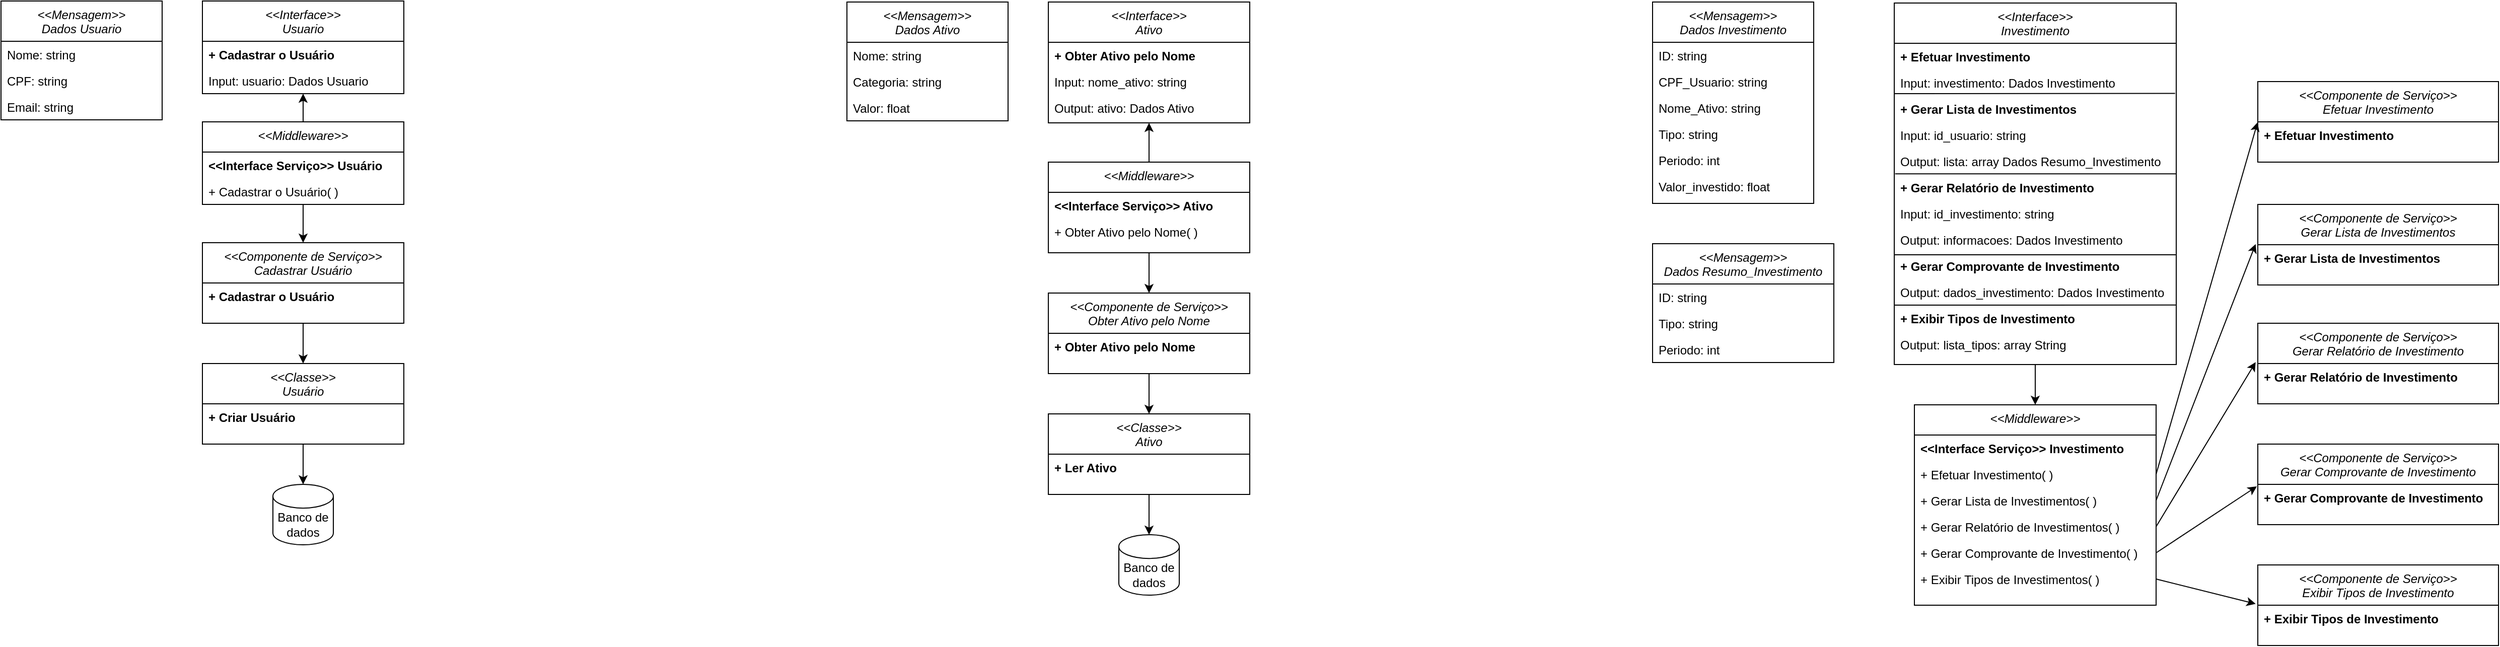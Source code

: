 <mxfile version="24.3.0" type="device">
  <diagram id="nZUYdbw0Q1mOHQLaRknF" name="Página-1">
    <mxGraphModel dx="1674" dy="772" grid="1" gridSize="10" guides="1" tooltips="1" connect="1" arrows="1" fold="1" page="1" pageScale="1" pageWidth="827" pageHeight="1169" math="0" shadow="0">
      <root>
        <mxCell id="0" />
        <mxCell id="1" parent="0" />
        <mxCell id="_66OwWnOABUd4qTZSKk8-1" value="&lt;&lt;Interface&gt;&gt;&#xa;Usuario" style="swimlane;fontStyle=2;align=center;verticalAlign=top;childLayout=stackLayout;horizontal=1;startSize=40;horizontalStack=0;resizeParent=1;resizeLast=0;collapsible=1;marginBottom=0;rounded=0;shadow=0;strokeWidth=1;" vertex="1" parent="1">
          <mxGeometry x="240" y="40" width="200" height="92" as="geometry">
            <mxRectangle x="230" y="140" width="160" height="26" as="alternateBounds" />
          </mxGeometry>
        </mxCell>
        <mxCell id="_66OwWnOABUd4qTZSKk8-2" value="+ Cadastrar o Usuário" style="text;align=left;verticalAlign=top;spacingLeft=4;spacingRight=4;overflow=hidden;rotatable=0;points=[[0,0.5],[1,0.5]];portConstraint=eastwest;fontStyle=1" vertex="1" parent="_66OwWnOABUd4qTZSKk8-1">
          <mxGeometry y="40" width="200" height="26" as="geometry" />
        </mxCell>
        <mxCell id="_66OwWnOABUd4qTZSKk8-13" value="Input: usuario: Dados Usuario" style="text;align=left;verticalAlign=top;spacingLeft=4;spacingRight=4;overflow=hidden;rotatable=0;points=[[0,0.5],[1,0.5]];portConstraint=eastwest;rounded=0;shadow=0;html=0;" vertex="1" parent="_66OwWnOABUd4qTZSKk8-1">
          <mxGeometry y="66" width="200" height="26" as="geometry" />
        </mxCell>
        <mxCell id="_66OwWnOABUd4qTZSKk8-4" value="&lt;&lt;Middleware&gt;&gt;&#xa;" style="swimlane;fontStyle=2;align=center;verticalAlign=top;childLayout=stackLayout;horizontal=1;startSize=30;horizontalStack=0;resizeParent=1;resizeLast=0;collapsible=1;marginBottom=0;rounded=0;shadow=0;strokeWidth=1;" vertex="1" parent="1">
          <mxGeometry x="240" y="160" width="200" height="82" as="geometry">
            <mxRectangle x="230" y="140" width="160" height="26" as="alternateBounds" />
          </mxGeometry>
        </mxCell>
        <mxCell id="_66OwWnOABUd4qTZSKk8-21" value="&lt;&lt;Interface Serviço&gt;&gt; Usuário" style="text;align=left;verticalAlign=top;spacingLeft=4;spacingRight=4;overflow=hidden;rotatable=0;points=[[0,0.5],[1,0.5]];portConstraint=eastwest;fontStyle=1" vertex="1" parent="_66OwWnOABUd4qTZSKk8-4">
          <mxGeometry y="30" width="200" height="26" as="geometry" />
        </mxCell>
        <mxCell id="_66OwWnOABUd4qTZSKk8-23" value="+ Cadastrar o Usuário( )" style="text;align=left;verticalAlign=top;spacingLeft=4;spacingRight=4;overflow=hidden;rotatable=0;points=[[0,0.5],[1,0.5]];portConstraint=eastwest;rounded=0;shadow=0;html=0;" vertex="1" parent="_66OwWnOABUd4qTZSKk8-4">
          <mxGeometry y="56" width="200" height="26" as="geometry" />
        </mxCell>
        <mxCell id="_66OwWnOABUd4qTZSKk8-7" value="" style="endArrow=classic;html=1;rounded=0;exitX=0.5;exitY=0;exitDx=0;exitDy=0;entryX=0.5;entryY=1;entryDx=0;entryDy=0;" edge="1" parent="1" source="_66OwWnOABUd4qTZSKk8-4" target="_66OwWnOABUd4qTZSKk8-1">
          <mxGeometry width="50" height="50" relative="1" as="geometry">
            <mxPoint x="330" y="230" as="sourcePoint" />
            <mxPoint x="370" y="120" as="targetPoint" />
          </mxGeometry>
        </mxCell>
        <mxCell id="_66OwWnOABUd4qTZSKk8-8" value="&lt;&lt;Classe&gt;&gt;&#xa;Usuário" style="swimlane;fontStyle=2;align=center;verticalAlign=top;childLayout=stackLayout;horizontal=1;startSize=40;horizontalStack=0;resizeParent=1;resizeLast=0;collapsible=1;marginBottom=0;rounded=0;shadow=0;strokeWidth=1;" vertex="1" parent="1">
          <mxGeometry x="240" y="400" width="200" height="80" as="geometry">
            <mxRectangle x="230" y="140" width="160" height="26" as="alternateBounds" />
          </mxGeometry>
        </mxCell>
        <mxCell id="_66OwWnOABUd4qTZSKk8-9" value="+ Criar Usuário" style="text;align=left;verticalAlign=top;spacingLeft=4;spacingRight=4;overflow=hidden;rotatable=0;points=[[0,0.5],[1,0.5]];portConstraint=eastwest;fontStyle=1" vertex="1" parent="_66OwWnOABUd4qTZSKk8-8">
          <mxGeometry y="40" width="200" height="26" as="geometry" />
        </mxCell>
        <mxCell id="_66OwWnOABUd4qTZSKk8-10" value="" style="endArrow=classic;html=1;rounded=0;exitX=0.5;exitY=1;exitDx=0;exitDy=0;entryX=0.5;entryY=0;entryDx=0;entryDy=0;" edge="1" parent="1" source="_66OwWnOABUd4qTZSKk8-4" target="_66OwWnOABUd4qTZSKk8-18">
          <mxGeometry width="50" height="50" relative="1" as="geometry">
            <mxPoint x="350" y="170" as="sourcePoint" />
            <mxPoint x="350" y="130" as="targetPoint" />
          </mxGeometry>
        </mxCell>
        <mxCell id="_66OwWnOABUd4qTZSKk8-11" value="Banco de&lt;div&gt;dados&lt;/div&gt;" style="shape=cylinder3;whiteSpace=wrap;html=1;boundedLbl=1;backgroundOutline=1;size=11.793;" vertex="1" parent="1">
          <mxGeometry x="310" y="520" width="60" height="60" as="geometry" />
        </mxCell>
        <mxCell id="_66OwWnOABUd4qTZSKk8-12" value="" style="endArrow=classic;html=1;rounded=0;exitX=0.5;exitY=1;exitDx=0;exitDy=0;entryX=0.5;entryY=0;entryDx=0;entryDy=0;entryPerimeter=0;" edge="1" parent="1" source="_66OwWnOABUd4qTZSKk8-8" target="_66OwWnOABUd4qTZSKk8-11">
          <mxGeometry width="50" height="50" relative="1" as="geometry">
            <mxPoint x="344" y="330" as="sourcePoint" />
            <mxPoint x="344" y="390" as="targetPoint" />
          </mxGeometry>
        </mxCell>
        <mxCell id="_66OwWnOABUd4qTZSKk8-14" value="&lt;&lt;Mensagem&gt;&gt;&#xa;Dados Usuario" style="swimlane;fontStyle=2;align=center;verticalAlign=top;childLayout=stackLayout;horizontal=1;startSize=40;horizontalStack=0;resizeParent=1;resizeLast=0;collapsible=1;marginBottom=0;rounded=0;shadow=0;strokeWidth=1;" vertex="1" parent="1">
          <mxGeometry x="40" y="40" width="160" height="118" as="geometry">
            <mxRectangle x="230" y="140" width="160" height="26" as="alternateBounds" />
          </mxGeometry>
        </mxCell>
        <mxCell id="_66OwWnOABUd4qTZSKk8-15" value="Nome: string" style="text;align=left;verticalAlign=top;spacingLeft=4;spacingRight=4;overflow=hidden;rotatable=0;points=[[0,0.5],[1,0.5]];portConstraint=eastwest;" vertex="1" parent="_66OwWnOABUd4qTZSKk8-14">
          <mxGeometry y="40" width="160" height="26" as="geometry" />
        </mxCell>
        <mxCell id="_66OwWnOABUd4qTZSKk8-16" value="CPF: string" style="text;align=left;verticalAlign=top;spacingLeft=4;spacingRight=4;overflow=hidden;rotatable=0;points=[[0,0.5],[1,0.5]];portConstraint=eastwest;rounded=0;shadow=0;html=0;" vertex="1" parent="_66OwWnOABUd4qTZSKk8-14">
          <mxGeometry y="66" width="160" height="26" as="geometry" />
        </mxCell>
        <mxCell id="_66OwWnOABUd4qTZSKk8-17" value="Email: string" style="text;align=left;verticalAlign=top;spacingLeft=4;spacingRight=4;overflow=hidden;rotatable=0;points=[[0,0.5],[1,0.5]];portConstraint=eastwest;rounded=0;shadow=0;html=0;" vertex="1" parent="_66OwWnOABUd4qTZSKk8-14">
          <mxGeometry y="92" width="160" height="26" as="geometry" />
        </mxCell>
        <mxCell id="_66OwWnOABUd4qTZSKk8-18" value="&lt;&lt;Componente de Serviço&gt;&gt;&#xa;Cadastrar Usuário" style="swimlane;fontStyle=2;align=center;verticalAlign=top;childLayout=stackLayout;horizontal=1;startSize=40;horizontalStack=0;resizeParent=1;resizeLast=0;collapsible=1;marginBottom=0;rounded=0;shadow=0;strokeWidth=1;" vertex="1" parent="1">
          <mxGeometry x="240" y="280" width="200" height="80" as="geometry">
            <mxRectangle x="230" y="140" width="160" height="26" as="alternateBounds" />
          </mxGeometry>
        </mxCell>
        <mxCell id="_66OwWnOABUd4qTZSKk8-24" value="+ Cadastrar o Usuário" style="text;align=left;verticalAlign=top;spacingLeft=4;spacingRight=4;overflow=hidden;rotatable=0;points=[[0,0.5],[1,0.5]];portConstraint=eastwest;fontStyle=1" vertex="1" parent="_66OwWnOABUd4qTZSKk8-18">
          <mxGeometry y="40" width="200" height="26" as="geometry" />
        </mxCell>
        <mxCell id="_66OwWnOABUd4qTZSKk8-19" value="" style="endArrow=classic;html=1;rounded=0;exitX=0.5;exitY=1;exitDx=0;exitDy=0;entryX=0.5;entryY=0;entryDx=0;entryDy=0;" edge="1" parent="1" source="_66OwWnOABUd4qTZSKk8-18" target="_66OwWnOABUd4qTZSKk8-8">
          <mxGeometry width="50" height="50" relative="1" as="geometry">
            <mxPoint x="344" y="470" as="sourcePoint" />
            <mxPoint x="344" y="520" as="targetPoint" />
          </mxGeometry>
        </mxCell>
        <mxCell id="_66OwWnOABUd4qTZSKk8-25" value="&lt;&lt;Interface&gt;&gt;&#xa;Ativo" style="swimlane;fontStyle=2;align=center;verticalAlign=top;childLayout=stackLayout;horizontal=1;startSize=40;horizontalStack=0;resizeParent=1;resizeLast=0;collapsible=1;marginBottom=0;rounded=0;shadow=0;strokeWidth=1;" vertex="1" parent="1">
          <mxGeometry x="1080" y="41" width="200" height="120" as="geometry">
            <mxRectangle x="230" y="140" width="160" height="26" as="alternateBounds" />
          </mxGeometry>
        </mxCell>
        <mxCell id="_66OwWnOABUd4qTZSKk8-26" value="+ Obter Ativo pelo Nome" style="text;align=left;verticalAlign=top;spacingLeft=4;spacingRight=4;overflow=hidden;rotatable=0;points=[[0,0.5],[1,0.5]];portConstraint=eastwest;fontStyle=1" vertex="1" parent="_66OwWnOABUd4qTZSKk8-25">
          <mxGeometry y="40" width="200" height="26" as="geometry" />
        </mxCell>
        <mxCell id="_66OwWnOABUd4qTZSKk8-27" value="Input: nome_ativo: string" style="text;align=left;verticalAlign=top;spacingLeft=4;spacingRight=4;overflow=hidden;rotatable=0;points=[[0,0.5],[1,0.5]];portConstraint=eastwest;rounded=0;shadow=0;html=0;" vertex="1" parent="_66OwWnOABUd4qTZSKk8-25">
          <mxGeometry y="66" width="200" height="26" as="geometry" />
        </mxCell>
        <mxCell id="_66OwWnOABUd4qTZSKk8-28" value="Output: ativo: Dados Ativo" style="text;align=left;verticalAlign=top;spacingLeft=4;spacingRight=4;overflow=hidden;rotatable=0;points=[[0,0.5],[1,0.5]];portConstraint=eastwest;rounded=0;shadow=0;html=0;" vertex="1" parent="_66OwWnOABUd4qTZSKk8-25">
          <mxGeometry y="92" width="200" height="26" as="geometry" />
        </mxCell>
        <mxCell id="_66OwWnOABUd4qTZSKk8-29" value="&lt;&lt;Mensagem&gt;&gt;&#xa;Dados Ativo" style="swimlane;fontStyle=2;align=center;verticalAlign=top;childLayout=stackLayout;horizontal=1;startSize=40;horizontalStack=0;resizeParent=1;resizeLast=0;collapsible=1;marginBottom=0;rounded=0;shadow=0;strokeWidth=1;" vertex="1" parent="1">
          <mxGeometry x="880" y="41" width="160" height="118" as="geometry">
            <mxRectangle x="230" y="140" width="160" height="26" as="alternateBounds" />
          </mxGeometry>
        </mxCell>
        <mxCell id="_66OwWnOABUd4qTZSKk8-30" value="Nome: string" style="text;align=left;verticalAlign=top;spacingLeft=4;spacingRight=4;overflow=hidden;rotatable=0;points=[[0,0.5],[1,0.5]];portConstraint=eastwest;" vertex="1" parent="_66OwWnOABUd4qTZSKk8-29">
          <mxGeometry y="40" width="160" height="26" as="geometry" />
        </mxCell>
        <mxCell id="_66OwWnOABUd4qTZSKk8-31" value="Categoria: string" style="text;align=left;verticalAlign=top;spacingLeft=4;spacingRight=4;overflow=hidden;rotatable=0;points=[[0,0.5],[1,0.5]];portConstraint=eastwest;rounded=0;shadow=0;html=0;" vertex="1" parent="_66OwWnOABUd4qTZSKk8-29">
          <mxGeometry y="66" width="160" height="26" as="geometry" />
        </mxCell>
        <mxCell id="_66OwWnOABUd4qTZSKk8-32" value="Valor: float" style="text;align=left;verticalAlign=top;spacingLeft=4;spacingRight=4;overflow=hidden;rotatable=0;points=[[0,0.5],[1,0.5]];portConstraint=eastwest;rounded=0;shadow=0;html=0;" vertex="1" parent="_66OwWnOABUd4qTZSKk8-29">
          <mxGeometry y="92" width="160" height="26" as="geometry" />
        </mxCell>
        <mxCell id="_66OwWnOABUd4qTZSKk8-33" value="&lt;&lt;Middleware&gt;&gt;&#xa;" style="swimlane;fontStyle=2;align=center;verticalAlign=top;childLayout=stackLayout;horizontal=1;startSize=30;horizontalStack=0;resizeParent=1;resizeLast=0;collapsible=1;marginBottom=0;rounded=0;shadow=0;strokeWidth=1;" vertex="1" parent="1">
          <mxGeometry x="1080" y="200" width="200" height="90" as="geometry">
            <mxRectangle x="230" y="140" width="160" height="26" as="alternateBounds" />
          </mxGeometry>
        </mxCell>
        <mxCell id="_66OwWnOABUd4qTZSKk8-34" value="&lt;&lt;Interface Serviço&gt;&gt; Ativo" style="text;align=left;verticalAlign=top;spacingLeft=4;spacingRight=4;overflow=hidden;rotatable=0;points=[[0,0.5],[1,0.5]];portConstraint=eastwest;fontStyle=1" vertex="1" parent="_66OwWnOABUd4qTZSKk8-33">
          <mxGeometry y="30" width="200" height="26" as="geometry" />
        </mxCell>
        <mxCell id="_66OwWnOABUd4qTZSKk8-35" value="+ Obter Ativo pelo Nome( )" style="text;align=left;verticalAlign=top;spacingLeft=4;spacingRight=4;overflow=hidden;rotatable=0;points=[[0,0.5],[1,0.5]];portConstraint=eastwest;rounded=0;shadow=0;html=0;" vertex="1" parent="_66OwWnOABUd4qTZSKk8-33">
          <mxGeometry y="56" width="200" height="26" as="geometry" />
        </mxCell>
        <mxCell id="_66OwWnOABUd4qTZSKk8-37" value="" style="endArrow=classic;html=1;rounded=0;entryX=0.5;entryY=1;entryDx=0;entryDy=0;exitX=0.5;exitY=0;exitDx=0;exitDy=0;" edge="1" parent="1" source="_66OwWnOABUd4qTZSKk8-33" target="_66OwWnOABUd4qTZSKk8-25">
          <mxGeometry width="50" height="50" relative="1" as="geometry">
            <mxPoint x="1150" y="270" as="sourcePoint" />
            <mxPoint x="1200" y="220" as="targetPoint" />
          </mxGeometry>
        </mxCell>
        <mxCell id="_66OwWnOABUd4qTZSKk8-38" value="&lt;&lt;Classe&gt;&gt;&#xa;Ativo" style="swimlane;fontStyle=2;align=center;verticalAlign=top;childLayout=stackLayout;horizontal=1;startSize=40;horizontalStack=0;resizeParent=1;resizeLast=0;collapsible=1;marginBottom=0;rounded=0;shadow=0;strokeWidth=1;" vertex="1" parent="1">
          <mxGeometry x="1080" y="450" width="200" height="80" as="geometry">
            <mxRectangle x="230" y="140" width="160" height="26" as="alternateBounds" />
          </mxGeometry>
        </mxCell>
        <mxCell id="_66OwWnOABUd4qTZSKk8-39" value="+ Ler Ativo" style="text;align=left;verticalAlign=top;spacingLeft=4;spacingRight=4;overflow=hidden;rotatable=0;points=[[0,0.5],[1,0.5]];portConstraint=eastwest;fontStyle=1" vertex="1" parent="_66OwWnOABUd4qTZSKk8-38">
          <mxGeometry y="40" width="200" height="26" as="geometry" />
        </mxCell>
        <mxCell id="_66OwWnOABUd4qTZSKk8-40" value="Banco de&lt;div&gt;dados&lt;/div&gt;" style="shape=cylinder3;whiteSpace=wrap;html=1;boundedLbl=1;backgroundOutline=1;size=11.793;" vertex="1" parent="1">
          <mxGeometry x="1150" y="570" width="60" height="60" as="geometry" />
        </mxCell>
        <mxCell id="_66OwWnOABUd4qTZSKk8-41" value="" style="endArrow=classic;html=1;rounded=0;exitX=0.5;exitY=1;exitDx=0;exitDy=0;entryX=0.5;entryY=0;entryDx=0;entryDy=0;entryPerimeter=0;" edge="1" parent="1" source="_66OwWnOABUd4qTZSKk8-38" target="_66OwWnOABUd4qTZSKk8-40">
          <mxGeometry width="50" height="50" relative="1" as="geometry">
            <mxPoint x="1184" y="380" as="sourcePoint" />
            <mxPoint x="1184" y="440" as="targetPoint" />
          </mxGeometry>
        </mxCell>
        <mxCell id="_66OwWnOABUd4qTZSKk8-42" value="&lt;&lt;Componente de Serviço&gt;&gt;&#xa;Obter Ativo pelo Nome" style="swimlane;fontStyle=2;align=center;verticalAlign=top;childLayout=stackLayout;horizontal=1;startSize=40;horizontalStack=0;resizeParent=1;resizeLast=0;collapsible=1;marginBottom=0;rounded=0;shadow=0;strokeWidth=1;" vertex="1" parent="1">
          <mxGeometry x="1080" y="330" width="200" height="80" as="geometry">
            <mxRectangle x="230" y="140" width="160" height="26" as="alternateBounds" />
          </mxGeometry>
        </mxCell>
        <mxCell id="_66OwWnOABUd4qTZSKk8-43" value="+ Obter Ativo pelo Nome" style="text;align=left;verticalAlign=top;spacingLeft=4;spacingRight=4;overflow=hidden;rotatable=0;points=[[0,0.5],[1,0.5]];portConstraint=eastwest;fontStyle=1" vertex="1" parent="_66OwWnOABUd4qTZSKk8-42">
          <mxGeometry y="40" width="200" height="26" as="geometry" />
        </mxCell>
        <mxCell id="_66OwWnOABUd4qTZSKk8-44" value="" style="endArrow=classic;html=1;rounded=0;exitX=0.5;exitY=1;exitDx=0;exitDy=0;entryX=0.5;entryY=0;entryDx=0;entryDy=0;" edge="1" parent="1" source="_66OwWnOABUd4qTZSKk8-42" target="_66OwWnOABUd4qTZSKk8-38">
          <mxGeometry width="50" height="50" relative="1" as="geometry">
            <mxPoint x="1184" y="520" as="sourcePoint" />
            <mxPoint x="1184" y="570" as="targetPoint" />
          </mxGeometry>
        </mxCell>
        <mxCell id="_66OwWnOABUd4qTZSKk8-45" value="" style="endArrow=classic;html=1;rounded=0;entryX=0.5;entryY=0;entryDx=0;entryDy=0;exitX=0.5;exitY=1;exitDx=0;exitDy=0;" edge="1" parent="1" source="_66OwWnOABUd4qTZSKk8-33" target="_66OwWnOABUd4qTZSKk8-42">
          <mxGeometry width="50" height="50" relative="1" as="geometry">
            <mxPoint x="1200" y="290" as="sourcePoint" />
            <mxPoint x="1179.76" y="330" as="targetPoint" />
          </mxGeometry>
        </mxCell>
        <mxCell id="_66OwWnOABUd4qTZSKk8-46" value="&lt;&lt;Mensagem&gt;&gt;&#xa;Dados Investimento" style="swimlane;fontStyle=2;align=center;verticalAlign=top;childLayout=stackLayout;horizontal=1;startSize=40;horizontalStack=0;resizeParent=1;resizeLast=0;collapsible=1;marginBottom=0;rounded=0;shadow=0;strokeWidth=1;" vertex="1" parent="1">
          <mxGeometry x="1680" y="41" width="160" height="200" as="geometry">
            <mxRectangle x="230" y="140" width="160" height="26" as="alternateBounds" />
          </mxGeometry>
        </mxCell>
        <mxCell id="_66OwWnOABUd4qTZSKk8-47" value="ID: string" style="text;align=left;verticalAlign=top;spacingLeft=4;spacingRight=4;overflow=hidden;rotatable=0;points=[[0,0.5],[1,0.5]];portConstraint=eastwest;" vertex="1" parent="_66OwWnOABUd4qTZSKk8-46">
          <mxGeometry y="40" width="160" height="26" as="geometry" />
        </mxCell>
        <mxCell id="_66OwWnOABUd4qTZSKk8-48" value="CPF_Usuario: string" style="text;align=left;verticalAlign=top;spacingLeft=4;spacingRight=4;overflow=hidden;rotatable=0;points=[[0,0.5],[1,0.5]];portConstraint=eastwest;rounded=0;shadow=0;html=0;" vertex="1" parent="_66OwWnOABUd4qTZSKk8-46">
          <mxGeometry y="66" width="160" height="26" as="geometry" />
        </mxCell>
        <mxCell id="_66OwWnOABUd4qTZSKk8-49" value="Nome_Ativo: string" style="text;align=left;verticalAlign=top;spacingLeft=4;spacingRight=4;overflow=hidden;rotatable=0;points=[[0,0.5],[1,0.5]];portConstraint=eastwest;rounded=0;shadow=0;html=0;" vertex="1" parent="_66OwWnOABUd4qTZSKk8-46">
          <mxGeometry y="92" width="160" height="26" as="geometry" />
        </mxCell>
        <mxCell id="_66OwWnOABUd4qTZSKk8-50" value="Tipo: string" style="text;align=left;verticalAlign=top;spacingLeft=4;spacingRight=4;overflow=hidden;rotatable=0;points=[[0,0.5],[1,0.5]];portConstraint=eastwest;rounded=0;shadow=0;html=0;" vertex="1" parent="_66OwWnOABUd4qTZSKk8-46">
          <mxGeometry y="118" width="160" height="26" as="geometry" />
        </mxCell>
        <mxCell id="_66OwWnOABUd4qTZSKk8-51" value="Periodo: int" style="text;align=left;verticalAlign=top;spacingLeft=4;spacingRight=4;overflow=hidden;rotatable=0;points=[[0,0.5],[1,0.5]];portConstraint=eastwest;rounded=0;shadow=0;html=0;" vertex="1" parent="_66OwWnOABUd4qTZSKk8-46">
          <mxGeometry y="144" width="160" height="26" as="geometry" />
        </mxCell>
        <mxCell id="_66OwWnOABUd4qTZSKk8-52" value="Valor_investido: float" style="text;align=left;verticalAlign=top;spacingLeft=4;spacingRight=4;overflow=hidden;rotatable=0;points=[[0,0.5],[1,0.5]];portConstraint=eastwest;rounded=0;shadow=0;html=0;" vertex="1" parent="_66OwWnOABUd4qTZSKk8-46">
          <mxGeometry y="170" width="160" height="26" as="geometry" />
        </mxCell>
        <mxCell id="_66OwWnOABUd4qTZSKk8-53" value="&lt;&lt;Mensagem&gt;&gt;&#xa;Dados Resumo_Investimento" style="swimlane;fontStyle=2;align=center;verticalAlign=top;childLayout=stackLayout;horizontal=1;startSize=40;horizontalStack=0;resizeParent=1;resizeLast=0;collapsible=1;marginBottom=0;rounded=0;shadow=0;strokeWidth=1;" vertex="1" parent="1">
          <mxGeometry x="1680" y="281" width="180" height="118" as="geometry">
            <mxRectangle x="230" y="140" width="160" height="26" as="alternateBounds" />
          </mxGeometry>
        </mxCell>
        <mxCell id="_66OwWnOABUd4qTZSKk8-54" value="ID: string" style="text;align=left;verticalAlign=top;spacingLeft=4;spacingRight=4;overflow=hidden;rotatable=0;points=[[0,0.5],[1,0.5]];portConstraint=eastwest;" vertex="1" parent="_66OwWnOABUd4qTZSKk8-53">
          <mxGeometry y="40" width="180" height="26" as="geometry" />
        </mxCell>
        <mxCell id="_66OwWnOABUd4qTZSKk8-55" value="Tipo: string" style="text;align=left;verticalAlign=top;spacingLeft=4;spacingRight=4;overflow=hidden;rotatable=0;points=[[0,0.5],[1,0.5]];portConstraint=eastwest;rounded=0;shadow=0;html=0;" vertex="1" parent="_66OwWnOABUd4qTZSKk8-53">
          <mxGeometry y="66" width="180" height="26" as="geometry" />
        </mxCell>
        <mxCell id="_66OwWnOABUd4qTZSKk8-56" value="Periodo: int" style="text;align=left;verticalAlign=top;spacingLeft=4;spacingRight=4;overflow=hidden;rotatable=0;points=[[0,0.5],[1,0.5]];portConstraint=eastwest;rounded=0;shadow=0;html=0;" vertex="1" parent="_66OwWnOABUd4qTZSKk8-53">
          <mxGeometry y="92" width="180" height="26" as="geometry" />
        </mxCell>
        <mxCell id="_66OwWnOABUd4qTZSKk8-74" value="&lt;&lt;Interface&gt;&gt;&#xa;Investimento" style="swimlane;fontStyle=2;align=center;verticalAlign=top;childLayout=stackLayout;horizontal=1;startSize=40;horizontalStack=0;resizeParent=1;resizeLast=0;collapsible=1;marginBottom=0;rounded=0;shadow=0;strokeWidth=1;" vertex="1" parent="1">
          <mxGeometry x="1920" y="42" width="280" height="359" as="geometry">
            <mxRectangle x="230" y="140" width="160" height="26" as="alternateBounds" />
          </mxGeometry>
        </mxCell>
        <mxCell id="_66OwWnOABUd4qTZSKk8-75" value="+ Efetuar Investimento" style="text;align=left;verticalAlign=top;spacingLeft=4;spacingRight=4;overflow=hidden;rotatable=0;points=[[0,0.5],[1,0.5]];portConstraint=eastwest;fontStyle=1" vertex="1" parent="_66OwWnOABUd4qTZSKk8-74">
          <mxGeometry y="40" width="280" height="26" as="geometry" />
        </mxCell>
        <mxCell id="_66OwWnOABUd4qTZSKk8-76" value="Input: investimento: Dados Investimento" style="text;align=left;verticalAlign=top;spacingLeft=4;spacingRight=4;overflow=hidden;rotatable=0;points=[[0,0.5],[1,0.5]];portConstraint=eastwest;rounded=0;shadow=0;html=0;" vertex="1" parent="_66OwWnOABUd4qTZSKk8-74">
          <mxGeometry y="66" width="280" height="26" as="geometry" />
        </mxCell>
        <mxCell id="_66OwWnOABUd4qTZSKk8-77" value="" style="endArrow=none;html=1;rounded=0;entryX=0.996;entryY=0.914;entryDx=0;entryDy=0;entryPerimeter=0;exitX=0;exitY=0.922;exitDx=0;exitDy=0;exitPerimeter=0;" edge="1" parent="_66OwWnOABUd4qTZSKk8-74" source="_66OwWnOABUd4qTZSKk8-76" target="_66OwWnOABUd4qTZSKk8-76">
          <mxGeometry width="50" height="50" relative="1" as="geometry">
            <mxPoint y="100" as="sourcePoint" />
            <mxPoint x="250" y="120" as="targetPoint" />
          </mxGeometry>
        </mxCell>
        <mxCell id="_66OwWnOABUd4qTZSKk8-78" value="+ Gerar Lista de Investimentos" style="text;align=left;verticalAlign=top;spacingLeft=4;spacingRight=4;overflow=hidden;rotatable=0;points=[[0,0.5],[1,0.5]];portConstraint=eastwest;fontStyle=1" vertex="1" parent="_66OwWnOABUd4qTZSKk8-74">
          <mxGeometry y="92" width="280" height="26" as="geometry" />
        </mxCell>
        <mxCell id="_66OwWnOABUd4qTZSKk8-79" value="Input: id_usuario: string" style="text;align=left;verticalAlign=top;spacingLeft=4;spacingRight=4;overflow=hidden;rotatable=0;points=[[0,0.5],[1,0.5]];portConstraint=eastwest;rounded=0;shadow=0;html=0;" vertex="1" parent="_66OwWnOABUd4qTZSKk8-74">
          <mxGeometry y="118" width="280" height="26" as="geometry" />
        </mxCell>
        <mxCell id="_66OwWnOABUd4qTZSKk8-80" value="Output: lista: array Dados Resumo_Investimento" style="text;align=left;verticalAlign=top;spacingLeft=4;spacingRight=4;overflow=hidden;rotatable=0;points=[[0,0.5],[1,0.5]];portConstraint=eastwest;rounded=0;shadow=0;html=0;" vertex="1" parent="_66OwWnOABUd4qTZSKk8-74">
          <mxGeometry y="144" width="280" height="26" as="geometry" />
        </mxCell>
        <mxCell id="_66OwWnOABUd4qTZSKk8-81" value="" style="endArrow=none;html=1;rounded=0;exitX=0.003;exitY=0.987;exitDx=0;exitDy=0;exitPerimeter=0;entryX=1;entryY=0.987;entryDx=0;entryDy=0;entryPerimeter=0;" edge="1" parent="_66OwWnOABUd4qTZSKk8-74" source="_66OwWnOABUd4qTZSKk8-80" target="_66OwWnOABUd4qTZSKk8-80">
          <mxGeometry width="50" height="50" relative="1" as="geometry">
            <mxPoint x="100" y="160" as="sourcePoint" />
            <mxPoint x="150" y="110" as="targetPoint" />
          </mxGeometry>
        </mxCell>
        <mxCell id="_66OwWnOABUd4qTZSKk8-82" value="+ Gerar Relatório de Investimento" style="text;align=left;verticalAlign=top;spacingLeft=4;spacingRight=4;overflow=hidden;rotatable=0;points=[[0,0.5],[1,0.5]];portConstraint=eastwest;fontStyle=1" vertex="1" parent="_66OwWnOABUd4qTZSKk8-74">
          <mxGeometry y="170" width="280" height="26" as="geometry" />
        </mxCell>
        <mxCell id="_66OwWnOABUd4qTZSKk8-83" value="Input: id_investimento: string" style="text;align=left;verticalAlign=top;spacingLeft=4;spacingRight=4;overflow=hidden;rotatable=0;points=[[0,0.5],[1,0.5]];portConstraint=eastwest;rounded=0;shadow=0;html=0;" vertex="1" parent="_66OwWnOABUd4qTZSKk8-74">
          <mxGeometry y="196" width="280" height="26" as="geometry" />
        </mxCell>
        <mxCell id="_66OwWnOABUd4qTZSKk8-84" value="Output: informacoes: Dados Investimento" style="text;align=left;verticalAlign=top;spacingLeft=4;spacingRight=4;overflow=hidden;rotatable=0;points=[[0,0.5],[1,0.5]];portConstraint=eastwest;rounded=0;shadow=0;html=0;" vertex="1" parent="_66OwWnOABUd4qTZSKk8-74">
          <mxGeometry y="222" width="280" height="26" as="geometry" />
        </mxCell>
        <mxCell id="_66OwWnOABUd4qTZSKk8-85" value="" style="endArrow=none;html=1;rounded=0;" edge="1" parent="_66OwWnOABUd4qTZSKk8-74">
          <mxGeometry width="50" height="50" relative="1" as="geometry">
            <mxPoint y="250" as="sourcePoint" />
            <mxPoint x="280" y="250" as="targetPoint" />
          </mxGeometry>
        </mxCell>
        <mxCell id="_66OwWnOABUd4qTZSKk8-86" value="+ Gerar Comprovante de Investimento" style="text;align=left;verticalAlign=top;spacingLeft=4;spacingRight=4;overflow=hidden;rotatable=0;points=[[0,0.5],[1,0.5]];portConstraint=eastwest;fontStyle=1" vertex="1" parent="_66OwWnOABUd4qTZSKk8-74">
          <mxGeometry y="248" width="280" height="26" as="geometry" />
        </mxCell>
        <mxCell id="_66OwWnOABUd4qTZSKk8-87" value="Output: dados_investimento: Dados Investimento" style="text;align=left;verticalAlign=top;spacingLeft=4;spacingRight=4;overflow=hidden;rotatable=0;points=[[0,0.5],[1,0.5]];portConstraint=eastwest;rounded=0;shadow=0;html=0;" vertex="1" parent="_66OwWnOABUd4qTZSKk8-74">
          <mxGeometry y="274" width="280" height="26" as="geometry" />
        </mxCell>
        <mxCell id="_66OwWnOABUd4qTZSKk8-88" value="" style="endArrow=none;html=1;rounded=0;exitX=0;exitY=1;exitDx=0;exitDy=0;exitPerimeter=0;entryX=1;entryY=0.997;entryDx=0;entryDy=0;entryPerimeter=0;" edge="1" parent="_66OwWnOABUd4qTZSKk8-74" source="_66OwWnOABUd4qTZSKk8-87" target="_66OwWnOABUd4qTZSKk8-87">
          <mxGeometry width="50" height="50" relative="1" as="geometry">
            <mxPoint y="330" as="sourcePoint" />
            <mxPoint x="280" y="330" as="targetPoint" />
            <Array as="points">
              <mxPoint x="140" y="300" />
            </Array>
          </mxGeometry>
        </mxCell>
        <mxCell id="_66OwWnOABUd4qTZSKk8-89" value="+ Exibir Tipos de Investimento" style="text;align=left;verticalAlign=top;spacingLeft=4;spacingRight=4;overflow=hidden;rotatable=0;points=[[0,0.5],[1,0.5]];portConstraint=eastwest;fontStyle=1" vertex="1" parent="_66OwWnOABUd4qTZSKk8-74">
          <mxGeometry y="300" width="280" height="26" as="geometry" />
        </mxCell>
        <mxCell id="_66OwWnOABUd4qTZSKk8-90" value="Output: lista_tipos: array String" style="text;align=left;verticalAlign=top;spacingLeft=4;spacingRight=4;overflow=hidden;rotatable=0;points=[[0,0.5],[1,0.5]];portConstraint=eastwest;rounded=0;shadow=0;html=0;" vertex="1" parent="_66OwWnOABUd4qTZSKk8-74">
          <mxGeometry y="326" width="280" height="26" as="geometry" />
        </mxCell>
        <mxCell id="_66OwWnOABUd4qTZSKk8-91" value="&lt;&lt;Middleware&gt;&gt;&#xa;" style="swimlane;fontStyle=2;align=center;verticalAlign=top;childLayout=stackLayout;horizontal=1;startSize=30;horizontalStack=0;resizeParent=1;resizeLast=0;collapsible=1;marginBottom=0;rounded=0;shadow=0;strokeWidth=1;" vertex="1" parent="1">
          <mxGeometry x="1940" y="441" width="240" height="199" as="geometry">
            <mxRectangle x="230" y="140" width="160" height="26" as="alternateBounds" />
          </mxGeometry>
        </mxCell>
        <mxCell id="_66OwWnOABUd4qTZSKk8-92" value="&lt;&lt;Interface Serviço&gt;&gt; Investimento" style="text;align=left;verticalAlign=top;spacingLeft=4;spacingRight=4;overflow=hidden;rotatable=0;points=[[0,0.5],[1,0.5]];portConstraint=eastwest;fontStyle=1" vertex="1" parent="_66OwWnOABUd4qTZSKk8-91">
          <mxGeometry y="30" width="240" height="26" as="geometry" />
        </mxCell>
        <mxCell id="_66OwWnOABUd4qTZSKk8-93" value="+ Efetuar Investimento( )" style="text;align=left;verticalAlign=top;spacingLeft=4;spacingRight=4;overflow=hidden;rotatable=0;points=[[0,0.5],[1,0.5]];portConstraint=eastwest;rounded=0;shadow=0;html=0;" vertex="1" parent="_66OwWnOABUd4qTZSKk8-91">
          <mxGeometry y="56" width="240" height="26" as="geometry" />
        </mxCell>
        <mxCell id="_66OwWnOABUd4qTZSKk8-95" value="+ Gerar Lista de Investimentos( )" style="text;align=left;verticalAlign=top;spacingLeft=4;spacingRight=4;overflow=hidden;rotatable=0;points=[[0,0.5],[1,0.5]];portConstraint=eastwest;rounded=0;shadow=0;html=0;" vertex="1" parent="_66OwWnOABUd4qTZSKk8-91">
          <mxGeometry y="82" width="240" height="26" as="geometry" />
        </mxCell>
        <mxCell id="_66OwWnOABUd4qTZSKk8-96" value="+ Gerar Relatório de Investimentos( )" style="text;align=left;verticalAlign=top;spacingLeft=4;spacingRight=4;overflow=hidden;rotatable=0;points=[[0,0.5],[1,0.5]];portConstraint=eastwest;rounded=0;shadow=0;html=0;" vertex="1" parent="_66OwWnOABUd4qTZSKk8-91">
          <mxGeometry y="108" width="240" height="26" as="geometry" />
        </mxCell>
        <mxCell id="_66OwWnOABUd4qTZSKk8-97" value="+ Gerar Comprovante de Investimento( )" style="text;align=left;verticalAlign=top;spacingLeft=4;spacingRight=4;overflow=hidden;rotatable=0;points=[[0,0.5],[1,0.5]];portConstraint=eastwest;rounded=0;shadow=0;html=0;" vertex="1" parent="_66OwWnOABUd4qTZSKk8-91">
          <mxGeometry y="134" width="240" height="26" as="geometry" />
        </mxCell>
        <mxCell id="_66OwWnOABUd4qTZSKk8-98" value="+ Exibir Tipos de Investimentos( )" style="text;align=left;verticalAlign=top;spacingLeft=4;spacingRight=4;overflow=hidden;rotatable=0;points=[[0,0.5],[1,0.5]];portConstraint=eastwest;rounded=0;shadow=0;html=0;" vertex="1" parent="_66OwWnOABUd4qTZSKk8-91">
          <mxGeometry y="160" width="240" height="26" as="geometry" />
        </mxCell>
        <mxCell id="_66OwWnOABUd4qTZSKk8-94" value="" style="endArrow=classic;html=1;rounded=0;exitX=0.5;exitY=1;exitDx=0;exitDy=0;" edge="1" parent="1" source="_66OwWnOABUd4qTZSKk8-74" target="_66OwWnOABUd4qTZSKk8-91">
          <mxGeometry width="50" height="50" relative="1" as="geometry">
            <mxPoint x="2080" y="411" as="sourcePoint" />
            <mxPoint x="2280" y="311" as="targetPoint" />
          </mxGeometry>
        </mxCell>
        <mxCell id="_66OwWnOABUd4qTZSKk8-99" value="&lt;&lt;Componente de Serviço&gt;&gt;&#xa;Efetuar Investimento" style="swimlane;fontStyle=2;align=center;verticalAlign=top;childLayout=stackLayout;horizontal=1;startSize=40;horizontalStack=0;resizeParent=1;resizeLast=0;collapsible=1;marginBottom=0;rounded=0;shadow=0;strokeWidth=1;" vertex="1" parent="1">
          <mxGeometry x="2281" y="120" width="239" height="80" as="geometry">
            <mxRectangle x="230" y="140" width="160" height="26" as="alternateBounds" />
          </mxGeometry>
        </mxCell>
        <mxCell id="_66OwWnOABUd4qTZSKk8-100" value="+ Efetuar Investimento" style="text;align=left;verticalAlign=top;spacingLeft=4;spacingRight=4;overflow=hidden;rotatable=0;points=[[0,0.5],[1,0.5]];portConstraint=eastwest;fontStyle=1" vertex="1" parent="_66OwWnOABUd4qTZSKk8-99">
          <mxGeometry y="40" width="239" height="26" as="geometry" />
        </mxCell>
        <mxCell id="_66OwWnOABUd4qTZSKk8-101" value="&lt;&lt;Componente de Serviço&gt;&gt;&#xa;Gerar Comprovante de Investimento" style="swimlane;fontStyle=2;align=center;verticalAlign=top;childLayout=stackLayout;horizontal=1;startSize=40;horizontalStack=0;resizeParent=1;resizeLast=0;collapsible=1;marginBottom=0;rounded=0;shadow=0;strokeWidth=1;" vertex="1" parent="1">
          <mxGeometry x="2281" y="480" width="239" height="80" as="geometry">
            <mxRectangle x="230" y="140" width="160" height="26" as="alternateBounds" />
          </mxGeometry>
        </mxCell>
        <mxCell id="_66OwWnOABUd4qTZSKk8-121" value="+ Gerar Comprovante de Investimento" style="text;align=left;verticalAlign=top;spacingLeft=4;spacingRight=4;overflow=hidden;rotatable=0;points=[[0,0.5],[1,0.5]];portConstraint=eastwest;fontStyle=1" vertex="1" parent="_66OwWnOABUd4qTZSKk8-101">
          <mxGeometry y="40" width="239" height="26" as="geometry" />
        </mxCell>
        <mxCell id="_66OwWnOABUd4qTZSKk8-103" value="&lt;&lt;Componente de Serviço&gt;&gt;&#xa;Gerar Relatório de Investimento" style="swimlane;fontStyle=2;align=center;verticalAlign=top;childLayout=stackLayout;horizontal=1;startSize=40;horizontalStack=0;resizeParent=1;resizeLast=0;collapsible=1;marginBottom=0;rounded=0;shadow=0;strokeWidth=1;" vertex="1" parent="1">
          <mxGeometry x="2281" y="360" width="239" height="80" as="geometry">
            <mxRectangle x="230" y="140" width="160" height="26" as="alternateBounds" />
          </mxGeometry>
        </mxCell>
        <mxCell id="_66OwWnOABUd4qTZSKk8-104" value="+ Gerar Relatório de Investimento" style="text;align=left;verticalAlign=top;spacingLeft=4;spacingRight=4;overflow=hidden;rotatable=0;points=[[0,0.5],[1,0.5]];portConstraint=eastwest;fontStyle=1" vertex="1" parent="_66OwWnOABUd4qTZSKk8-103">
          <mxGeometry y="40" width="239" height="26" as="geometry" />
        </mxCell>
        <mxCell id="_66OwWnOABUd4qTZSKk8-105" value="&lt;&lt;Componente de Serviço&gt;&gt;&#xa;Exibir Tipos de Investimento" style="swimlane;fontStyle=2;align=center;verticalAlign=top;childLayout=stackLayout;horizontal=1;startSize=40;horizontalStack=0;resizeParent=1;resizeLast=0;collapsible=1;marginBottom=0;rounded=0;shadow=0;strokeWidth=1;" vertex="1" parent="1">
          <mxGeometry x="2281" y="600" width="239" height="80" as="geometry">
            <mxRectangle x="230" y="140" width="160" height="26" as="alternateBounds" />
          </mxGeometry>
        </mxCell>
        <mxCell id="_66OwWnOABUd4qTZSKk8-106" value="+ Exibir Tipos de Investimento" style="text;align=left;verticalAlign=top;spacingLeft=4;spacingRight=4;overflow=hidden;rotatable=0;points=[[0,0.5],[1,0.5]];portConstraint=eastwest;fontStyle=1" vertex="1" parent="_66OwWnOABUd4qTZSKk8-105">
          <mxGeometry y="40" width="239" height="26" as="geometry" />
        </mxCell>
        <mxCell id="_66OwWnOABUd4qTZSKk8-107" value="&lt;&lt;Componente de Serviço&gt;&gt;&#xa;Gerar Lista de Investimentos" style="swimlane;fontStyle=2;align=center;verticalAlign=top;childLayout=stackLayout;horizontal=1;startSize=40;horizontalStack=0;resizeParent=1;resizeLast=0;collapsible=1;marginBottom=0;rounded=0;shadow=0;strokeWidth=1;" vertex="1" parent="1">
          <mxGeometry x="2281" y="242" width="239" height="80" as="geometry">
            <mxRectangle x="230" y="140" width="160" height="26" as="alternateBounds" />
          </mxGeometry>
        </mxCell>
        <mxCell id="_66OwWnOABUd4qTZSKk8-108" value="+ Gerar Lista de Investimentos" style="text;align=left;verticalAlign=top;spacingLeft=4;spacingRight=4;overflow=hidden;rotatable=0;points=[[0,0.5],[1,0.5]];portConstraint=eastwest;fontStyle=1" vertex="1" parent="_66OwWnOABUd4qTZSKk8-107">
          <mxGeometry y="40" width="239" height="26" as="geometry" />
        </mxCell>
        <mxCell id="_66OwWnOABUd4qTZSKk8-109" value="" style="endArrow=classic;html=1;rounded=0;exitX=1;exitY=0.5;exitDx=0;exitDy=0;entryX=-0.009;entryY=-0.026;entryDx=0;entryDy=0;entryPerimeter=0;" edge="1" parent="1" source="_66OwWnOABUd4qTZSKk8-95" target="_66OwWnOABUd4qTZSKk8-108">
          <mxGeometry width="50" height="50" relative="1" as="geometry">
            <mxPoint x="2080" y="660" as="sourcePoint" />
            <mxPoint x="2250" y="720" as="targetPoint" />
          </mxGeometry>
        </mxCell>
        <mxCell id="_66OwWnOABUd4qTZSKk8-110" value="" style="endArrow=classic;html=1;rounded=0;exitX=1;exitY=0.5;exitDx=0;exitDy=0;entryX=-0.009;entryY=-0.051;entryDx=0;entryDy=0;entryPerimeter=0;" edge="1" parent="1" source="_66OwWnOABUd4qTZSKk8-96" target="_66OwWnOABUd4qTZSKk8-104">
          <mxGeometry width="50" height="50" relative="1" as="geometry">
            <mxPoint x="2070" y="650" as="sourcePoint" />
            <mxPoint x="2350" y="690" as="targetPoint" />
          </mxGeometry>
        </mxCell>
        <mxCell id="_66OwWnOABUd4qTZSKk8-111" value="" style="endArrow=classic;html=1;rounded=0;exitX=1;exitY=0.5;exitDx=0;exitDy=0;entryX=-0.001;entryY=0.019;entryDx=0;entryDy=0;entryPerimeter=0;" edge="1" parent="1" source="_66OwWnOABUd4qTZSKk8-93" target="_66OwWnOABUd4qTZSKk8-100">
          <mxGeometry width="50" height="50" relative="1" as="geometry">
            <mxPoint x="2080" y="660" as="sourcePoint" />
            <mxPoint x="2260" y="360" as="targetPoint" />
          </mxGeometry>
        </mxCell>
        <mxCell id="_66OwWnOABUd4qTZSKk8-119" value="" style="endArrow=classic;html=1;rounded=0;exitX=1;exitY=0.5;exitDx=0;exitDy=0;entryX=-0.004;entryY=0.077;entryDx=0;entryDy=0;entryPerimeter=0;" edge="1" parent="1" source="_66OwWnOABUd4qTZSKk8-97" target="_66OwWnOABUd4qTZSKk8-121">
          <mxGeometry width="50" height="50" relative="1" as="geometry">
            <mxPoint x="2190" y="572" as="sourcePoint" />
            <mxPoint x="2282.912" y="717.842" as="targetPoint" />
          </mxGeometry>
        </mxCell>
        <mxCell id="_66OwWnOABUd4qTZSKk8-120" value="" style="endArrow=classic;html=1;rounded=0;exitX=1;exitY=0.5;exitDx=0;exitDy=0;entryX=-0.009;entryY=-0.051;entryDx=0;entryDy=0;entryPerimeter=0;" edge="1" parent="1" source="_66OwWnOABUd4qTZSKk8-98" target="_66OwWnOABUd4qTZSKk8-106">
          <mxGeometry width="50" height="50" relative="1" as="geometry">
            <mxPoint x="2200" y="582" as="sourcePoint" />
            <mxPoint x="2299" y="619" as="targetPoint" />
          </mxGeometry>
        </mxCell>
      </root>
    </mxGraphModel>
  </diagram>
</mxfile>

